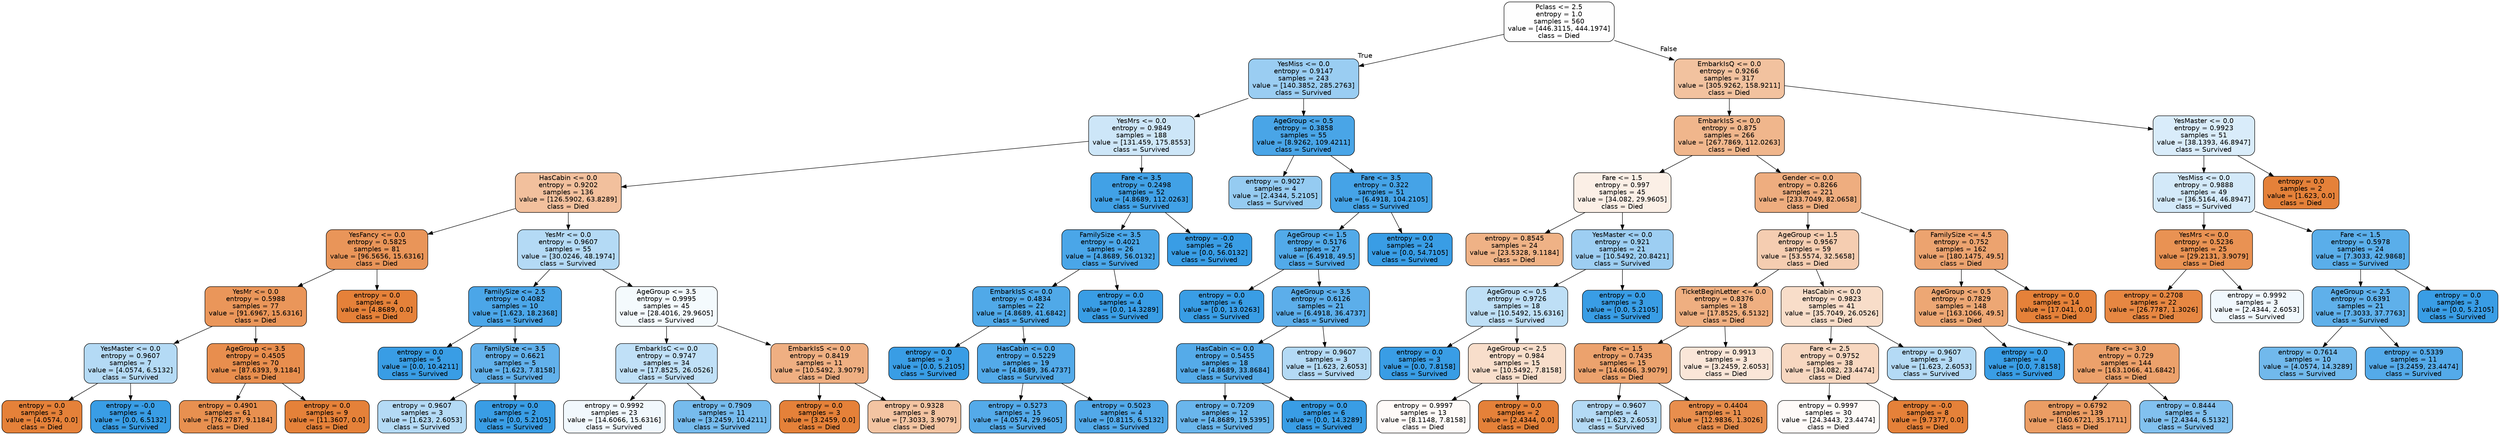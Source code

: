 digraph Tree {
node [shape=box, style="filled, rounded", color="black", fontname=helvetica] ;
edge [fontname=helvetica] ;
0 [label="Pclass <= 2.5\nentropy = 1.0\nsamples = 560\nvalue = [446.3115, 444.1974]\nclass = Died", fillcolor="#e5813901"] ;
1 [label="YesMiss <= 0.0\nentropy = 0.9147\nsamples = 243\nvalue = [140.3852, 285.2763]\nclass = Survived", fillcolor="#399de582"] ;
0 -> 1 [labeldistance=2.5, labelangle=45, headlabel="True"] ;
2 [label="YesMrs <= 0.0\nentropy = 0.9849\nsamples = 188\nvalue = [131.459, 175.8553]\nclass = Survived", fillcolor="#399de540"] ;
1 -> 2 ;
3 [label="HasCabin <= 0.0\nentropy = 0.9202\nsamples = 136\nvalue = [126.5902, 63.8289]\nclass = Died", fillcolor="#e581397e"] ;
2 -> 3 ;
4 [label="YesFancy <= 0.0\nentropy = 0.5825\nsamples = 81\nvalue = [96.5656, 15.6316]\nclass = Died", fillcolor="#e58139d6"] ;
3 -> 4 ;
5 [label="YesMr <= 0.0\nentropy = 0.5988\nsamples = 77\nvalue = [91.6967, 15.6316]\nclass = Died", fillcolor="#e58139d4"] ;
4 -> 5 ;
6 [label="YesMaster <= 0.0\nentropy = 0.9607\nsamples = 7\nvalue = [4.0574, 6.5132]\nclass = Survived", fillcolor="#399de560"] ;
5 -> 6 ;
7 [label="entropy = 0.0\nsamples = 3\nvalue = [4.0574, 0.0]\nclass = Died", fillcolor="#e58139ff"] ;
6 -> 7 ;
8 [label="entropy = -0.0\nsamples = 4\nvalue = [0.0, 6.5132]\nclass = Survived", fillcolor="#399de5ff"] ;
6 -> 8 ;
9 [label="AgeGroup <= 3.5\nentropy = 0.4505\nsamples = 70\nvalue = [87.6393, 9.1184]\nclass = Died", fillcolor="#e58139e4"] ;
5 -> 9 ;
10 [label="entropy = 0.4901\nsamples = 61\nvalue = [76.2787, 9.1184]\nclass = Died", fillcolor="#e58139e1"] ;
9 -> 10 ;
11 [label="entropy = 0.0\nsamples = 9\nvalue = [11.3607, 0.0]\nclass = Died", fillcolor="#e58139ff"] ;
9 -> 11 ;
12 [label="entropy = 0.0\nsamples = 4\nvalue = [4.8689, 0.0]\nclass = Died", fillcolor="#e58139ff"] ;
4 -> 12 ;
13 [label="YesMr <= 0.0\nentropy = 0.9607\nsamples = 55\nvalue = [30.0246, 48.1974]\nclass = Survived", fillcolor="#399de560"] ;
3 -> 13 ;
14 [label="FamilySize <= 2.5\nentropy = 0.4082\nsamples = 10\nvalue = [1.623, 18.2368]\nclass = Survived", fillcolor="#399de5e8"] ;
13 -> 14 ;
15 [label="entropy = 0.0\nsamples = 5\nvalue = [0.0, 10.4211]\nclass = Survived", fillcolor="#399de5ff"] ;
14 -> 15 ;
16 [label="FamilySize <= 3.5\nentropy = 0.6621\nsamples = 5\nvalue = [1.623, 7.8158]\nclass = Survived", fillcolor="#399de5ca"] ;
14 -> 16 ;
17 [label="entropy = 0.9607\nsamples = 3\nvalue = [1.623, 2.6053]\nclass = Survived", fillcolor="#399de560"] ;
16 -> 17 ;
18 [label="entropy = 0.0\nsamples = 2\nvalue = [0.0, 5.2105]\nclass = Survived", fillcolor="#399de5ff"] ;
16 -> 18 ;
19 [label="AgeGroup <= 3.5\nentropy = 0.9995\nsamples = 45\nvalue = [28.4016, 29.9605]\nclass = Survived", fillcolor="#399de50d"] ;
13 -> 19 ;
20 [label="EmbarkIsC <= 0.0\nentropy = 0.9747\nsamples = 34\nvalue = [17.8525, 26.0526]\nclass = Survived", fillcolor="#399de550"] ;
19 -> 20 ;
21 [label="entropy = 0.9992\nsamples = 23\nvalue = [14.6066, 15.6316]\nclass = Survived", fillcolor="#399de511"] ;
20 -> 21 ;
22 [label="entropy = 0.7909\nsamples = 11\nvalue = [3.2459, 10.4211]\nclass = Survived", fillcolor="#399de5b0"] ;
20 -> 22 ;
23 [label="EmbarkIsS <= 0.0\nentropy = 0.8419\nsamples = 11\nvalue = [10.5492, 3.9079]\nclass = Died", fillcolor="#e58139a1"] ;
19 -> 23 ;
24 [label="entropy = 0.0\nsamples = 3\nvalue = [3.2459, 0.0]\nclass = Died", fillcolor="#e58139ff"] ;
23 -> 24 ;
25 [label="entropy = 0.9328\nsamples = 8\nvalue = [7.3033, 3.9079]\nclass = Died", fillcolor="#e5813977"] ;
23 -> 25 ;
26 [label="Fare <= 3.5\nentropy = 0.2498\nsamples = 52\nvalue = [4.8689, 112.0263]\nclass = Survived", fillcolor="#399de5f4"] ;
2 -> 26 ;
27 [label="FamilySize <= 3.5\nentropy = 0.4021\nsamples = 26\nvalue = [4.8689, 56.0132]\nclass = Survived", fillcolor="#399de5e9"] ;
26 -> 27 ;
28 [label="EmbarkIsS <= 0.0\nentropy = 0.4834\nsamples = 22\nvalue = [4.8689, 41.6842]\nclass = Survived", fillcolor="#399de5e1"] ;
27 -> 28 ;
29 [label="entropy = 0.0\nsamples = 3\nvalue = [0.0, 5.2105]\nclass = Survived", fillcolor="#399de5ff"] ;
28 -> 29 ;
30 [label="HasCabin <= 0.0\nentropy = 0.5229\nsamples = 19\nvalue = [4.8689, 36.4737]\nclass = Survived", fillcolor="#399de5dd"] ;
28 -> 30 ;
31 [label="entropy = 0.5273\nsamples = 15\nvalue = [4.0574, 29.9605]\nclass = Survived", fillcolor="#399de5dc"] ;
30 -> 31 ;
32 [label="entropy = 0.5023\nsamples = 4\nvalue = [0.8115, 6.5132]\nclass = Survived", fillcolor="#399de5df"] ;
30 -> 32 ;
33 [label="entropy = 0.0\nsamples = 4\nvalue = [0.0, 14.3289]\nclass = Survived", fillcolor="#399de5ff"] ;
27 -> 33 ;
34 [label="entropy = -0.0\nsamples = 26\nvalue = [0.0, 56.0132]\nclass = Survived", fillcolor="#399de5ff"] ;
26 -> 34 ;
35 [label="AgeGroup <= 0.5\nentropy = 0.3858\nsamples = 55\nvalue = [8.9262, 109.4211]\nclass = Survived", fillcolor="#399de5ea"] ;
1 -> 35 ;
36 [label="entropy = 0.9027\nsamples = 4\nvalue = [2.4344, 5.2105]\nclass = Survived", fillcolor="#399de588"] ;
35 -> 36 ;
37 [label="Fare <= 3.5\nentropy = 0.322\nsamples = 51\nvalue = [6.4918, 104.2105]\nclass = Survived", fillcolor="#399de5ef"] ;
35 -> 37 ;
38 [label="AgeGroup <= 1.5\nentropy = 0.5176\nsamples = 27\nvalue = [6.4918, 49.5]\nclass = Survived", fillcolor="#399de5de"] ;
37 -> 38 ;
39 [label="entropy = 0.0\nsamples = 6\nvalue = [0.0, 13.0263]\nclass = Survived", fillcolor="#399de5ff"] ;
38 -> 39 ;
40 [label="AgeGroup <= 3.5\nentropy = 0.6126\nsamples = 21\nvalue = [6.4918, 36.4737]\nclass = Survived", fillcolor="#399de5d2"] ;
38 -> 40 ;
41 [label="HasCabin <= 0.0\nentropy = 0.5455\nsamples = 18\nvalue = [4.8689, 33.8684]\nclass = Survived", fillcolor="#399de5da"] ;
40 -> 41 ;
42 [label="entropy = 0.7209\nsamples = 12\nvalue = [4.8689, 19.5395]\nclass = Survived", fillcolor="#399de5bf"] ;
41 -> 42 ;
43 [label="entropy = 0.0\nsamples = 6\nvalue = [0.0, 14.3289]\nclass = Survived", fillcolor="#399de5ff"] ;
41 -> 43 ;
44 [label="entropy = 0.9607\nsamples = 3\nvalue = [1.623, 2.6053]\nclass = Survived", fillcolor="#399de560"] ;
40 -> 44 ;
45 [label="entropy = 0.0\nsamples = 24\nvalue = [0.0, 54.7105]\nclass = Survived", fillcolor="#399de5ff"] ;
37 -> 45 ;
46 [label="EmbarkIsQ <= 0.0\nentropy = 0.9266\nsamples = 317\nvalue = [305.9262, 158.9211]\nclass = Died", fillcolor="#e581397b"] ;
0 -> 46 [labeldistance=2.5, labelangle=-45, headlabel="False"] ;
47 [label="EmbarkIsS <= 0.0\nentropy = 0.875\nsamples = 266\nvalue = [267.7869, 112.0263]\nclass = Died", fillcolor="#e5813994"] ;
46 -> 47 ;
48 [label="Fare <= 1.5\nentropy = 0.997\nsamples = 45\nvalue = [34.082, 29.9605]\nclass = Died", fillcolor="#e581391f"] ;
47 -> 48 ;
49 [label="entropy = 0.8545\nsamples = 24\nvalue = [23.5328, 9.1184]\nclass = Died", fillcolor="#e581399c"] ;
48 -> 49 ;
50 [label="YesMaster <= 0.0\nentropy = 0.921\nsamples = 21\nvalue = [10.5492, 20.8421]\nclass = Survived", fillcolor="#399de57e"] ;
48 -> 50 ;
51 [label="AgeGroup <= 0.5\nentropy = 0.9726\nsamples = 18\nvalue = [10.5492, 15.6316]\nclass = Survived", fillcolor="#399de553"] ;
50 -> 51 ;
52 [label="entropy = 0.0\nsamples = 3\nvalue = [0.0, 7.8158]\nclass = Survived", fillcolor="#399de5ff"] ;
51 -> 52 ;
53 [label="AgeGroup <= 2.5\nentropy = 0.984\nsamples = 15\nvalue = [10.5492, 7.8158]\nclass = Died", fillcolor="#e5813942"] ;
51 -> 53 ;
54 [label="entropy = 0.9997\nsamples = 13\nvalue = [8.1148, 7.8158]\nclass = Died", fillcolor="#e5813909"] ;
53 -> 54 ;
55 [label="entropy = 0.0\nsamples = 2\nvalue = [2.4344, 0.0]\nclass = Died", fillcolor="#e58139ff"] ;
53 -> 55 ;
56 [label="entropy = 0.0\nsamples = 3\nvalue = [0.0, 5.2105]\nclass = Survived", fillcolor="#399de5ff"] ;
50 -> 56 ;
57 [label="Gender <= 0.0\nentropy = 0.8266\nsamples = 221\nvalue = [233.7049, 82.0658]\nclass = Died", fillcolor="#e58139a5"] ;
47 -> 57 ;
58 [label="AgeGroup <= 1.5\nentropy = 0.9567\nsamples = 59\nvalue = [53.5574, 32.5658]\nclass = Died", fillcolor="#e5813964"] ;
57 -> 58 ;
59 [label="TicketBeginLetter <= 0.0\nentropy = 0.8376\nsamples = 18\nvalue = [17.8525, 6.5132]\nclass = Died", fillcolor="#e58139a2"] ;
58 -> 59 ;
60 [label="Fare <= 1.5\nentropy = 0.7435\nsamples = 15\nvalue = [14.6066, 3.9079]\nclass = Died", fillcolor="#e58139bb"] ;
59 -> 60 ;
61 [label="entropy = 0.9607\nsamples = 4\nvalue = [1.623, 2.6053]\nclass = Survived", fillcolor="#399de560"] ;
60 -> 61 ;
62 [label="entropy = 0.4404\nsamples = 11\nvalue = [12.9836, 1.3026]\nclass = Died", fillcolor="#e58139e5"] ;
60 -> 62 ;
63 [label="entropy = 0.9913\nsamples = 3\nvalue = [3.2459, 2.6053]\nclass = Died", fillcolor="#e5813932"] ;
59 -> 63 ;
64 [label="HasCabin <= 0.0\nentropy = 0.9823\nsamples = 41\nvalue = [35.7049, 26.0526]\nclass = Died", fillcolor="#e5813945"] ;
58 -> 64 ;
65 [label="Fare <= 2.5\nentropy = 0.9752\nsamples = 38\nvalue = [34.082, 23.4474]\nclass = Died", fillcolor="#e5813950"] ;
64 -> 65 ;
66 [label="entropy = 0.9997\nsamples = 30\nvalue = [24.3443, 23.4474]\nclass = Died", fillcolor="#e5813909"] ;
65 -> 66 ;
67 [label="entropy = -0.0\nsamples = 8\nvalue = [9.7377, 0.0]\nclass = Died", fillcolor="#e58139ff"] ;
65 -> 67 ;
68 [label="entropy = 0.9607\nsamples = 3\nvalue = [1.623, 2.6053]\nclass = Survived", fillcolor="#399de560"] ;
64 -> 68 ;
69 [label="FamilySize <= 4.5\nentropy = 0.752\nsamples = 162\nvalue = [180.1475, 49.5]\nclass = Died", fillcolor="#e58139b9"] ;
57 -> 69 ;
70 [label="AgeGroup <= 0.5\nentropy = 0.7829\nsamples = 148\nvalue = [163.1066, 49.5]\nclass = Died", fillcolor="#e58139b2"] ;
69 -> 70 ;
71 [label="entropy = 0.0\nsamples = 4\nvalue = [0.0, 7.8158]\nclass = Survived", fillcolor="#399de5ff"] ;
70 -> 71 ;
72 [label="Fare <= 3.0\nentropy = 0.729\nsamples = 144\nvalue = [163.1066, 41.6842]\nclass = Died", fillcolor="#e58139be"] ;
70 -> 72 ;
73 [label="entropy = 0.6792\nsamples = 139\nvalue = [160.6721, 35.1711]\nclass = Died", fillcolor="#e58139c7"] ;
72 -> 73 ;
74 [label="entropy = 0.8444\nsamples = 5\nvalue = [2.4344, 6.5132]\nclass = Survived", fillcolor="#399de5a0"] ;
72 -> 74 ;
75 [label="entropy = 0.0\nsamples = 14\nvalue = [17.041, 0.0]\nclass = Died", fillcolor="#e58139ff"] ;
69 -> 75 ;
76 [label="YesMaster <= 0.0\nentropy = 0.9923\nsamples = 51\nvalue = [38.1393, 46.8947]\nclass = Survived", fillcolor="#399de530"] ;
46 -> 76 ;
77 [label="YesMiss <= 0.0\nentropy = 0.9888\nsamples = 49\nvalue = [36.5164, 46.8947]\nclass = Survived", fillcolor="#399de538"] ;
76 -> 77 ;
78 [label="YesMrs <= 0.0\nentropy = 0.5236\nsamples = 25\nvalue = [29.2131, 3.9079]\nclass = Died", fillcolor="#e58139dd"] ;
77 -> 78 ;
79 [label="entropy = 0.2708\nsamples = 22\nvalue = [26.7787, 1.3026]\nclass = Died", fillcolor="#e58139f3"] ;
78 -> 79 ;
80 [label="entropy = 0.9992\nsamples = 3\nvalue = [2.4344, 2.6053]\nclass = Survived", fillcolor="#399de511"] ;
78 -> 80 ;
81 [label="Fare <= 1.5\nentropy = 0.5978\nsamples = 24\nvalue = [7.3033, 42.9868]\nclass = Survived", fillcolor="#399de5d4"] ;
77 -> 81 ;
82 [label="AgeGroup <= 2.5\nentropy = 0.6391\nsamples = 21\nvalue = [7.3033, 37.7763]\nclass = Survived", fillcolor="#399de5ce"] ;
81 -> 82 ;
83 [label="entropy = 0.7614\nsamples = 10\nvalue = [4.0574, 14.3289]\nclass = Survived", fillcolor="#399de5b7"] ;
82 -> 83 ;
84 [label="entropy = 0.5339\nsamples = 11\nvalue = [3.2459, 23.4474]\nclass = Survived", fillcolor="#399de5dc"] ;
82 -> 84 ;
85 [label="entropy = 0.0\nsamples = 3\nvalue = [0.0, 5.2105]\nclass = Survived", fillcolor="#399de5ff"] ;
81 -> 85 ;
86 [label="entropy = 0.0\nsamples = 2\nvalue = [1.623, 0.0]\nclass = Died", fillcolor="#e58139ff"] ;
76 -> 86 ;
}
